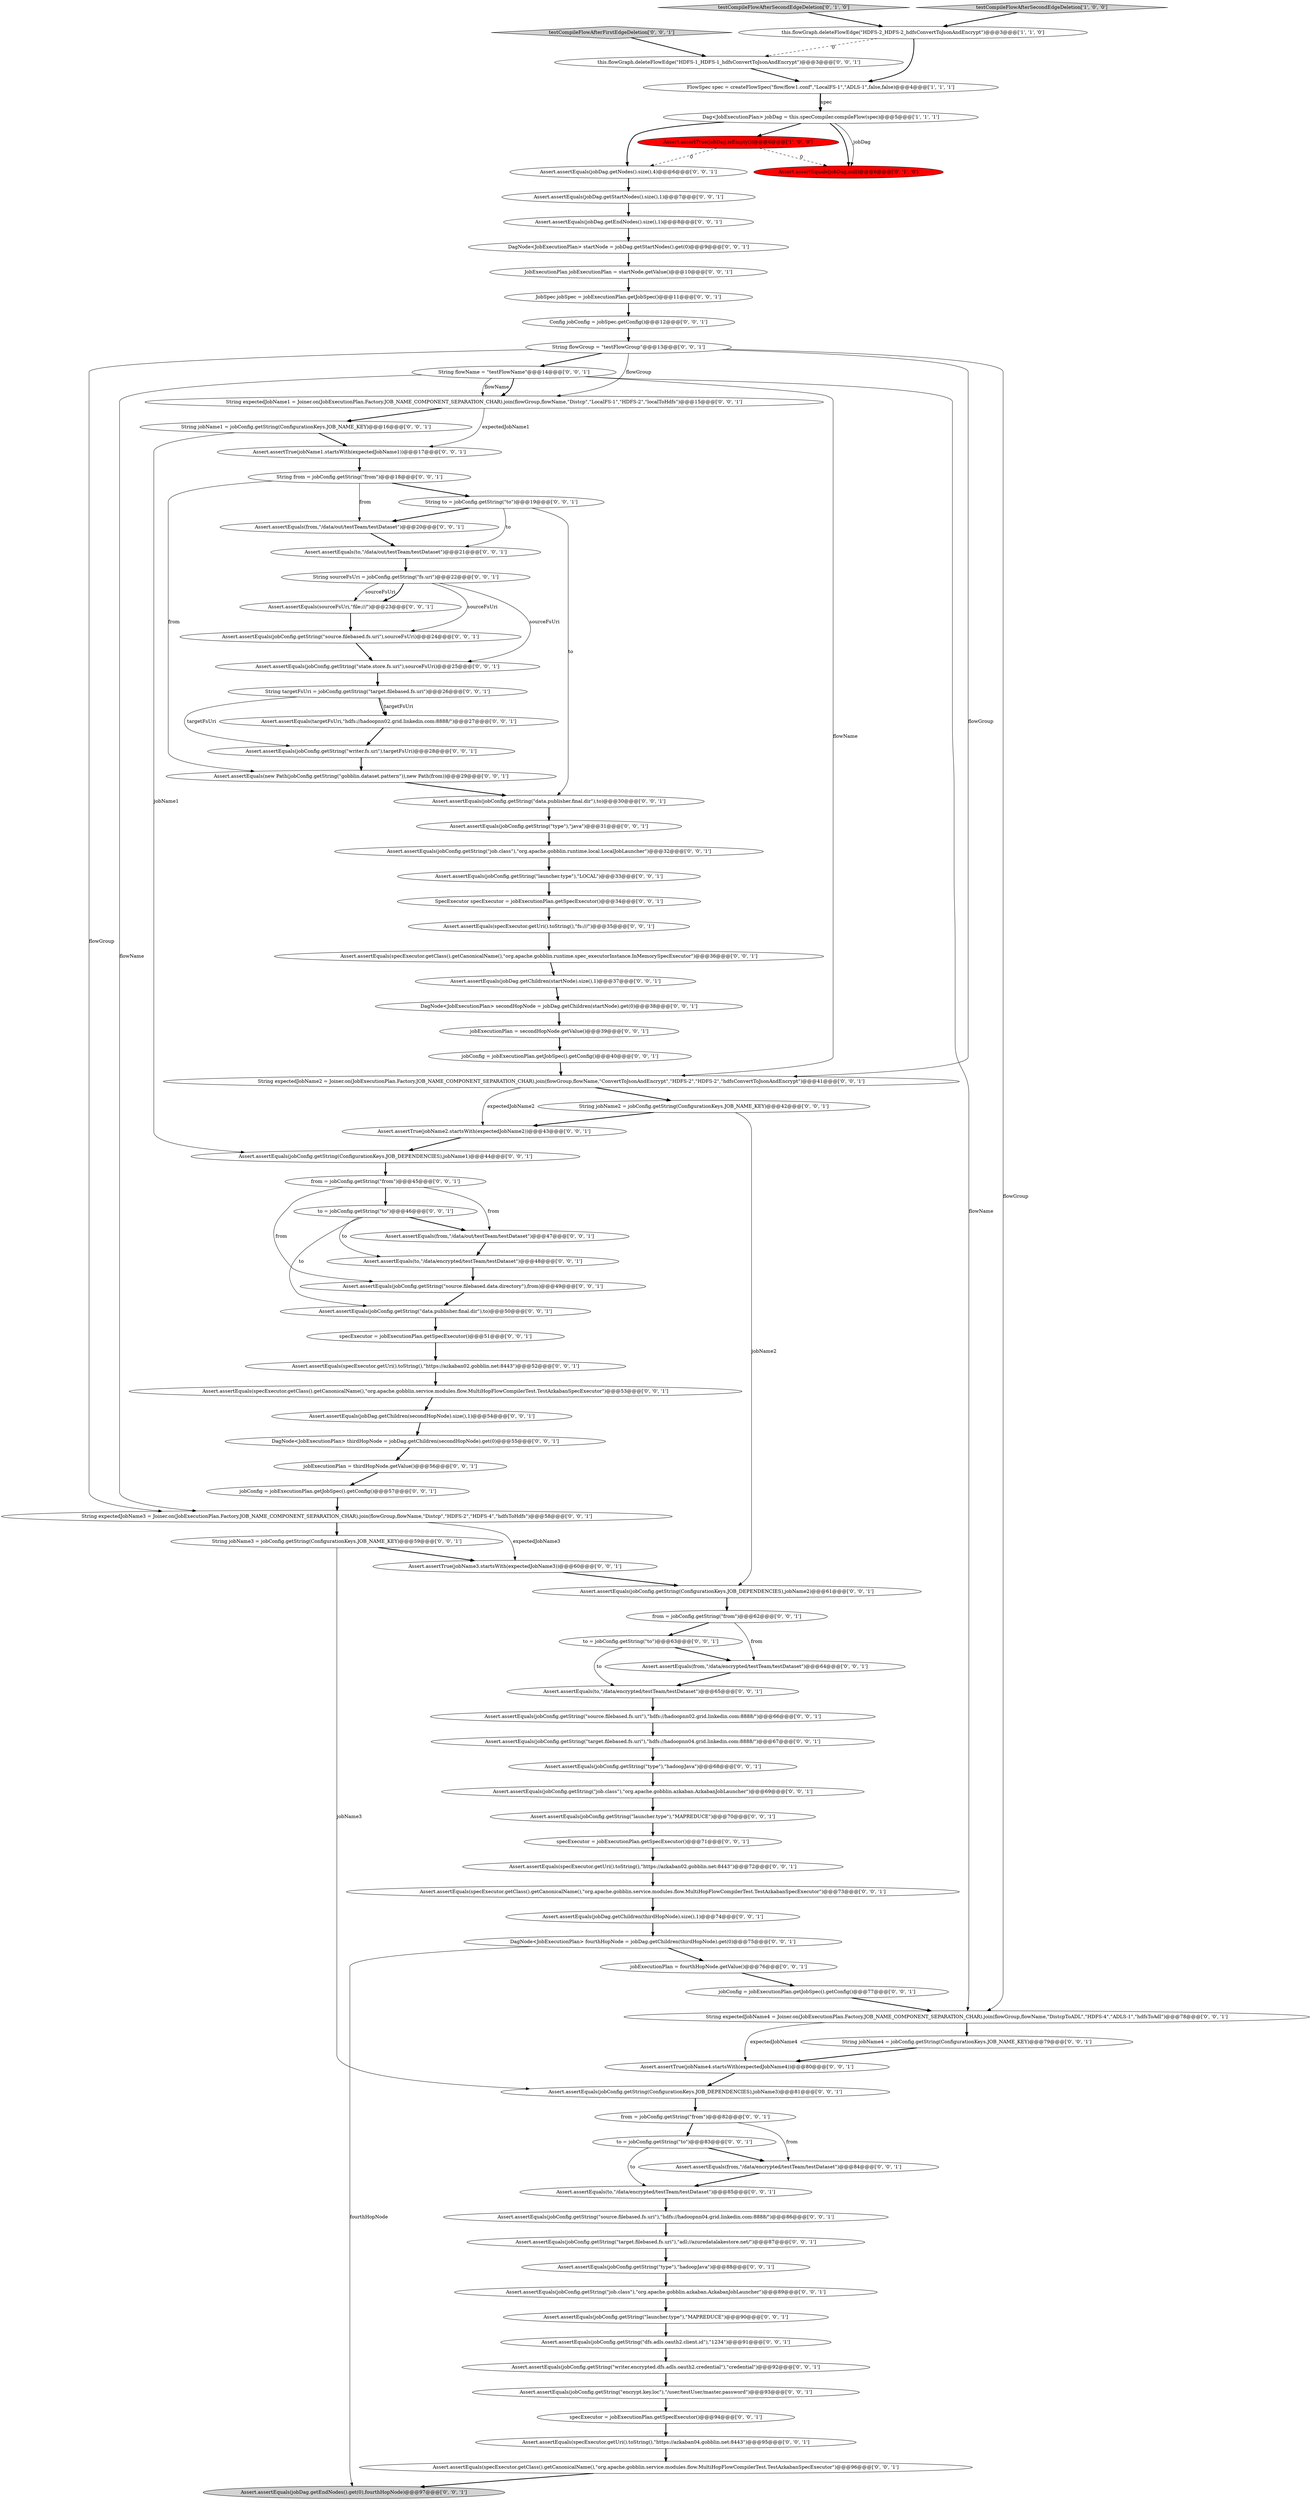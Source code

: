digraph {
21 [style = filled, label = "String flowName = \"testFlowName\"@@@14@@@['0', '0', '1']", fillcolor = white, shape = ellipse image = "AAA0AAABBB3BBB"];
83 [style = filled, label = "Assert.assertTrue(jobName1.startsWith(expectedJobName1))@@@17@@@['0', '0', '1']", fillcolor = white, shape = ellipse image = "AAA0AAABBB3BBB"];
7 [style = filled, label = "Assert.assertEquals(specExecutor.getUri().toString(),\"https://azkaban02.gobblin.net:8443\")@@@72@@@['0', '0', '1']", fillcolor = white, shape = ellipse image = "AAA0AAABBB3BBB"];
12 [style = filled, label = "Assert.assertEquals(jobConfig.getString(\"job.class\"),\"org.apache.gobblin.azkaban.AzkabanJobLauncher\")@@@69@@@['0', '0', '1']", fillcolor = white, shape = ellipse image = "AAA0AAABBB3BBB"];
6 [style = filled, label = "testCompileFlowAfterSecondEdgeDeletion['0', '1', '0']", fillcolor = lightgray, shape = diamond image = "AAA0AAABBB2BBB"];
59 [style = filled, label = "String targetFsUri = jobConfig.getString(\"target.filebased.fs.uri\")@@@26@@@['0', '0', '1']", fillcolor = white, shape = ellipse image = "AAA0AAABBB3BBB"];
73 [style = filled, label = "String jobName3 = jobConfig.getString(ConfigurationKeys.JOB_NAME_KEY)@@@59@@@['0', '0', '1']", fillcolor = white, shape = ellipse image = "AAA0AAABBB3BBB"];
51 [style = filled, label = "testCompileFlowAfterFirstEdgeDeletion['0', '0', '1']", fillcolor = lightgray, shape = diamond image = "AAA0AAABBB3BBB"];
54 [style = filled, label = "Assert.assertEquals(specExecutor.getClass().getCanonicalName(),\"org.apache.gobblin.service.modules.flow.MultiHopFlowCompilerTest.TestAzkabanSpecExecutor\")@@@96@@@['0', '0', '1']", fillcolor = white, shape = ellipse image = "AAA0AAABBB3BBB"];
76 [style = filled, label = "Assert.assertEquals(jobDag.getEndNodes().size(),1)@@@8@@@['0', '0', '1']", fillcolor = white, shape = ellipse image = "AAA0AAABBB3BBB"];
10 [style = filled, label = "jobConfig = jobExecutionPlan.getJobSpec().getConfig()@@@77@@@['0', '0', '1']", fillcolor = white, shape = ellipse image = "AAA0AAABBB3BBB"];
67 [style = filled, label = "specExecutor = jobExecutionPlan.getSpecExecutor()@@@51@@@['0', '0', '1']", fillcolor = white, shape = ellipse image = "AAA0AAABBB3BBB"];
45 [style = filled, label = "Assert.assertEquals(specExecutor.getClass().getCanonicalName(),\"org.apache.gobblin.runtime.spec_executorInstance.InMemorySpecExecutor\")@@@36@@@['0', '0', '1']", fillcolor = white, shape = ellipse image = "AAA0AAABBB3BBB"];
29 [style = filled, label = "String expectedJobName1 = Joiner.on(JobExecutionPlan.Factory.JOB_NAME_COMPONENT_SEPARATION_CHAR).join(flowGroup,flowName,\"Distcp\",\"LocalFS-1\",\"HDFS-2\",\"localToHdfs\")@@@15@@@['0', '0', '1']", fillcolor = white, shape = ellipse image = "AAA0AAABBB3BBB"];
17 [style = filled, label = "Assert.assertEquals(jobConfig.getString(\"source.filebased.fs.uri\"),sourceFsUri)@@@24@@@['0', '0', '1']", fillcolor = white, shape = ellipse image = "AAA0AAABBB3BBB"];
48 [style = filled, label = "jobConfig = jobExecutionPlan.getJobSpec().getConfig()@@@40@@@['0', '0', '1']", fillcolor = white, shape = ellipse image = "AAA0AAABBB3BBB"];
78 [style = filled, label = "DagNode<JobExecutionPlan> fourthHopNode = jobDag.getChildren(thirdHopNode).get(0)@@@75@@@['0', '0', '1']", fillcolor = white, shape = ellipse image = "AAA0AAABBB3BBB"];
11 [style = filled, label = "Assert.assertEquals(jobDag.getChildren(startNode).size(),1)@@@37@@@['0', '0', '1']", fillcolor = white, shape = ellipse image = "AAA0AAABBB3BBB"];
52 [style = filled, label = "Assert.assertTrue(jobName3.startsWith(expectedJobName3))@@@60@@@['0', '0', '1']", fillcolor = white, shape = ellipse image = "AAA0AAABBB3BBB"];
63 [style = filled, label = "Assert.assertEquals(jobConfig.getString(\"writer.encrypted.dfs.adls.oauth2.credential\"),\"credential\")@@@92@@@['0', '0', '1']", fillcolor = white, shape = ellipse image = "AAA0AAABBB3BBB"];
68 [style = filled, label = "Assert.assertEquals(jobConfig.getString(ConfigurationKeys.JOB_DEPENDENCIES),jobName3)@@@81@@@['0', '0', '1']", fillcolor = white, shape = ellipse image = "AAA0AAABBB3BBB"];
92 [style = filled, label = "this.flowGraph.deleteFlowEdge(\"HDFS-1_HDFS-1_hdfsConvertToJsonAndEncrypt\")@@@3@@@['0', '0', '1']", fillcolor = white, shape = ellipse image = "AAA0AAABBB3BBB"];
8 [style = filled, label = "Assert.assertEquals(jobConfig.getString(\"data.publisher.final.dir\"),to)@@@50@@@['0', '0', '1']", fillcolor = white, shape = ellipse image = "AAA0AAABBB3BBB"];
24 [style = filled, label = "String expectedJobName3 = Joiner.on(JobExecutionPlan.Factory.JOB_NAME_COMPONENT_SEPARATION_CHAR).join(flowGroup,flowName,\"Distcp\",\"HDFS-2\",\"HDFS-4\",\"hdfsToHdfs\")@@@58@@@['0', '0', '1']", fillcolor = white, shape = ellipse image = "AAA0AAABBB3BBB"];
89 [style = filled, label = "Assert.assertEquals(specExecutor.getUri().toString(),\"https://azkaban04.gobblin.net:8443\")@@@95@@@['0', '0', '1']", fillcolor = white, shape = ellipse image = "AAA0AAABBB3BBB"];
36 [style = filled, label = "Assert.assertEquals(to,\"/data/encrypted/testTeam/testDataset\")@@@48@@@['0', '0', '1']", fillcolor = white, shape = ellipse image = "AAA0AAABBB3BBB"];
23 [style = filled, label = "Assert.assertEquals(jobConfig.getString(\"dfs.adls.oauth2.client.id\"),\"1234\")@@@91@@@['0', '0', '1']", fillcolor = white, shape = ellipse image = "AAA0AAABBB3BBB"];
61 [style = filled, label = "JobSpec jobSpec = jobExecutionPlan.getJobSpec()@@@11@@@['0', '0', '1']", fillcolor = white, shape = ellipse image = "AAA0AAABBB3BBB"];
47 [style = filled, label = "Assert.assertEquals(sourceFsUri,\"file:///\")@@@23@@@['0', '0', '1']", fillcolor = white, shape = ellipse image = "AAA0AAABBB3BBB"];
56 [style = filled, label = "Assert.assertEquals(jobDag.getNodes().size(),4)@@@6@@@['0', '0', '1']", fillcolor = white, shape = ellipse image = "AAA0AAABBB3BBB"];
57 [style = filled, label = "Assert.assertEquals(jobConfig.getString(\"state.store.fs.uri\"),sourceFsUri)@@@25@@@['0', '0', '1']", fillcolor = white, shape = ellipse image = "AAA0AAABBB3BBB"];
16 [style = filled, label = "Assert.assertEquals(from,\"/data/out/testTeam/testDataset\")@@@20@@@['0', '0', '1']", fillcolor = white, shape = ellipse image = "AAA0AAABBB3BBB"];
86 [style = filled, label = "to = jobConfig.getString(\"to\")@@@63@@@['0', '0', '1']", fillcolor = white, shape = ellipse image = "AAA0AAABBB3BBB"];
87 [style = filled, label = "Assert.assertEquals(jobConfig.getString(\"data.publisher.final.dir\"),to)@@@30@@@['0', '0', '1']", fillcolor = white, shape = ellipse image = "AAA0AAABBB3BBB"];
25 [style = filled, label = "DagNode<JobExecutionPlan> startNode = jobDag.getStartNodes().get(0)@@@9@@@['0', '0', '1']", fillcolor = white, shape = ellipse image = "AAA0AAABBB3BBB"];
28 [style = filled, label = "Assert.assertEquals(jobConfig.getString(\"launcher.type\"),\"MAPREDUCE\")@@@90@@@['0', '0', '1']", fillcolor = white, shape = ellipse image = "AAA0AAABBB3BBB"];
41 [style = filled, label = "String flowGroup = \"testFlowGroup\"@@@13@@@['0', '0', '1']", fillcolor = white, shape = ellipse image = "AAA0AAABBB3BBB"];
0 [style = filled, label = "testCompileFlowAfterSecondEdgeDeletion['1', '0', '0']", fillcolor = lightgray, shape = diamond image = "AAA0AAABBB1BBB"];
40 [style = filled, label = "Assert.assertEquals(to,\"/data/encrypted/testTeam/testDataset\")@@@65@@@['0', '0', '1']", fillcolor = white, shape = ellipse image = "AAA0AAABBB3BBB"];
33 [style = filled, label = "Assert.assertEquals(jobConfig.getString(\"encrypt.key.loc\"),\"/user/testUser/master.password\")@@@93@@@['0', '0', '1']", fillcolor = white, shape = ellipse image = "AAA0AAABBB3BBB"];
39 [style = filled, label = "Assert.assertEquals(specExecutor.getClass().getCanonicalName(),\"org.apache.gobblin.service.modules.flow.MultiHopFlowCompilerTest.TestAzkabanSpecExecutor\")@@@53@@@['0', '0', '1']", fillcolor = white, shape = ellipse image = "AAA0AAABBB3BBB"];
88 [style = filled, label = "to = jobConfig.getString(\"to\")@@@83@@@['0', '0', '1']", fillcolor = white, shape = ellipse image = "AAA0AAABBB3BBB"];
97 [style = filled, label = "Assert.assertEquals(new Path(jobConfig.getString(\"gobblin.dataset.pattern\")),new Path(from))@@@29@@@['0', '0', '1']", fillcolor = white, shape = ellipse image = "AAA0AAABBB3BBB"];
2 [style = filled, label = "this.flowGraph.deleteFlowEdge(\"HDFS-2_HDFS-2_hdfsConvertToJsonAndEncrypt\")@@@3@@@['1', '1', '0']", fillcolor = white, shape = ellipse image = "AAA0AAABBB1BBB"];
71 [style = filled, label = "jobExecutionPlan = fourthHopNode.getValue()@@@76@@@['0', '0', '1']", fillcolor = white, shape = ellipse image = "AAA0AAABBB3BBB"];
49 [style = filled, label = "specExecutor = jobExecutionPlan.getSpecExecutor()@@@71@@@['0', '0', '1']", fillcolor = white, shape = ellipse image = "AAA0AAABBB3BBB"];
32 [style = filled, label = "Assert.assertEquals(to,\"/data/out/testTeam/testDataset\")@@@21@@@['0', '0', '1']", fillcolor = white, shape = ellipse image = "AAA0AAABBB3BBB"];
4 [style = filled, label = "FlowSpec spec = createFlowSpec(\"flow/flow1.conf\",\"LocalFS-1\",\"ADLS-1\",false,false)@@@4@@@['1', '1', '1']", fillcolor = white, shape = ellipse image = "AAA0AAABBB1BBB"];
98 [style = filled, label = "Assert.assertEquals(jobDag.getChildren(secondHopNode).size(),1)@@@54@@@['0', '0', '1']", fillcolor = white, shape = ellipse image = "AAA0AAABBB3BBB"];
94 [style = filled, label = "Assert.assertTrue(jobName4.startsWith(expectedJobName4))@@@80@@@['0', '0', '1']", fillcolor = white, shape = ellipse image = "AAA0AAABBB3BBB"];
3 [style = filled, label = "Dag<JobExecutionPlan> jobDag = this.specCompiler.compileFlow(spec)@@@5@@@['1', '1', '1']", fillcolor = white, shape = ellipse image = "AAA0AAABBB1BBB"];
93 [style = filled, label = "Assert.assertEquals(from,\"/data/encrypted/testTeam/testDataset\")@@@64@@@['0', '0', '1']", fillcolor = white, shape = ellipse image = "AAA0AAABBB3BBB"];
14 [style = filled, label = "Assert.assertEquals(jobConfig.getString(\"type\"),\"hadoopJava\")@@@68@@@['0', '0', '1']", fillcolor = white, shape = ellipse image = "AAA0AAABBB3BBB"];
5 [style = filled, label = "Assert.assertEquals(jobDag,null)@@@6@@@['0', '1', '0']", fillcolor = red, shape = ellipse image = "AAA1AAABBB2BBB"];
46 [style = filled, label = "Assert.assertEquals(from,\"/data/encrypted/testTeam/testDataset\")@@@84@@@['0', '0', '1']", fillcolor = white, shape = ellipse image = "AAA0AAABBB3BBB"];
9 [style = filled, label = "Assert.assertEquals(jobConfig.getString(\"source.filebased.fs.uri\"),\"hdfs://hadoopnn02.grid.linkedin.com:8888/\")@@@66@@@['0', '0', '1']", fillcolor = white, shape = ellipse image = "AAA0AAABBB3BBB"];
77 [style = filled, label = "Config jobConfig = jobSpec.getConfig()@@@12@@@['0', '0', '1']", fillcolor = white, shape = ellipse image = "AAA0AAABBB3BBB"];
58 [style = filled, label = "Assert.assertEquals(jobConfig.getString(\"type\"),\"hadoopJava\")@@@88@@@['0', '0', '1']", fillcolor = white, shape = ellipse image = "AAA0AAABBB3BBB"];
84 [style = filled, label = "specExecutor = jobExecutionPlan.getSpecExecutor()@@@94@@@['0', '0', '1']", fillcolor = white, shape = ellipse image = "AAA0AAABBB3BBB"];
31 [style = filled, label = "String expectedJobName4 = Joiner.on(JobExecutionPlan.Factory.JOB_NAME_COMPONENT_SEPARATION_CHAR).join(flowGroup,flowName,\"DistcpToADL\",\"HDFS-4\",\"ADLS-1\",\"hdfsToAdl\")@@@78@@@['0', '0', '1']", fillcolor = white, shape = ellipse image = "AAA0AAABBB3BBB"];
55 [style = filled, label = "Assert.assertEquals(from,\"/data/out/testTeam/testDataset\")@@@47@@@['0', '0', '1']", fillcolor = white, shape = ellipse image = "AAA0AAABBB3BBB"];
44 [style = filled, label = "SpecExecutor specExecutor = jobExecutionPlan.getSpecExecutor()@@@34@@@['0', '0', '1']", fillcolor = white, shape = ellipse image = "AAA0AAABBB3BBB"];
66 [style = filled, label = "Assert.assertEquals(jobConfig.getString(\"type\"),\"java\")@@@31@@@['0', '0', '1']", fillcolor = white, shape = ellipse image = "AAA0AAABBB3BBB"];
42 [style = filled, label = "Assert.assertEquals(jobConfig.getString(\"launcher.type\"),\"LOCAL\")@@@33@@@['0', '0', '1']", fillcolor = white, shape = ellipse image = "AAA0AAABBB3BBB"];
100 [style = filled, label = "from = jobConfig.getString(\"from\")@@@45@@@['0', '0', '1']", fillcolor = white, shape = ellipse image = "AAA0AAABBB3BBB"];
27 [style = filled, label = "Assert.assertEquals(to,\"/data/encrypted/testTeam/testDataset\")@@@85@@@['0', '0', '1']", fillcolor = white, shape = ellipse image = "AAA0AAABBB3BBB"];
30 [style = filled, label = "Assert.assertEquals(jobConfig.getString(\"source.filebased.fs.uri\"),\"hdfs://hadoopnn04.grid.linkedin.com:8888/\")@@@86@@@['0', '0', '1']", fillcolor = white, shape = ellipse image = "AAA0AAABBB3BBB"];
13 [style = filled, label = "from = jobConfig.getString(\"from\")@@@62@@@['0', '0', '1']", fillcolor = white, shape = ellipse image = "AAA0AAABBB3BBB"];
95 [style = filled, label = "Assert.assertEquals(jobConfig.getString(ConfigurationKeys.JOB_DEPENDENCIES),jobName2)@@@61@@@['0', '0', '1']", fillcolor = white, shape = ellipse image = "AAA0AAABBB3BBB"];
34 [style = filled, label = "Assert.assertEquals(jobConfig.getString(ConfigurationKeys.JOB_DEPENDENCIES),jobName1)@@@44@@@['0', '0', '1']", fillcolor = white, shape = ellipse image = "AAA0AAABBB3BBB"];
82 [style = filled, label = "String expectedJobName2 = Joiner.on(JobExecutionPlan.Factory.JOB_NAME_COMPONENT_SEPARATION_CHAR).join(flowGroup,flowName,\"ConvertToJsonAndEncrypt\",\"HDFS-2\",\"HDFS-2\",\"hdfsConvertToJsonAndEncrypt\")@@@41@@@['0', '0', '1']", fillcolor = white, shape = ellipse image = "AAA0AAABBB3BBB"];
37 [style = filled, label = "Assert.assertEquals(jobDag.getChildren(thirdHopNode).size(),1)@@@74@@@['0', '0', '1']", fillcolor = white, shape = ellipse image = "AAA0AAABBB3BBB"];
20 [style = filled, label = "Assert.assertEquals(jobDag.getEndNodes().get(0),fourthHopNode)@@@97@@@['0', '0', '1']", fillcolor = lightgray, shape = ellipse image = "AAA0AAABBB3BBB"];
18 [style = filled, label = "jobExecutionPlan = secondHopNode.getValue()@@@39@@@['0', '0', '1']", fillcolor = white, shape = ellipse image = "AAA0AAABBB3BBB"];
75 [style = filled, label = "Assert.assertEquals(jobConfig.getString(\"job.class\"),\"org.apache.gobblin.runtime.local.LocalJobLauncher\")@@@32@@@['0', '0', '1']", fillcolor = white, shape = ellipse image = "AAA0AAABBB3BBB"];
53 [style = filled, label = "String jobName4 = jobConfig.getString(ConfigurationKeys.JOB_NAME_KEY)@@@79@@@['0', '0', '1']", fillcolor = white, shape = ellipse image = "AAA0AAABBB3BBB"];
22 [style = filled, label = "String from = jobConfig.getString(\"from\")@@@18@@@['0', '0', '1']", fillcolor = white, shape = ellipse image = "AAA0AAABBB3BBB"];
64 [style = filled, label = "String sourceFsUri = jobConfig.getString(\"fs.uri\")@@@22@@@['0', '0', '1']", fillcolor = white, shape = ellipse image = "AAA0AAABBB3BBB"];
72 [style = filled, label = "Assert.assertEquals(jobConfig.getString(\"source.filebased.data.directory\"),from)@@@49@@@['0', '0', '1']", fillcolor = white, shape = ellipse image = "AAA0AAABBB3BBB"];
38 [style = filled, label = "Assert.assertEquals(targetFsUri,\"hdfs://hadoopnn02.grid.linkedin.com:8888/\")@@@27@@@['0', '0', '1']", fillcolor = white, shape = ellipse image = "AAA0AAABBB3BBB"];
65 [style = filled, label = "DagNode<JobExecutionPlan> thirdHopNode = jobDag.getChildren(secondHopNode).get(0)@@@55@@@['0', '0', '1']", fillcolor = white, shape = ellipse image = "AAA0AAABBB3BBB"];
43 [style = filled, label = "Assert.assertEquals(jobDag.getStartNodes().size(),1)@@@7@@@['0', '0', '1']", fillcolor = white, shape = ellipse image = "AAA0AAABBB3BBB"];
90 [style = filled, label = "jobConfig = jobExecutionPlan.getJobSpec().getConfig()@@@57@@@['0', '0', '1']", fillcolor = white, shape = ellipse image = "AAA0AAABBB3BBB"];
60 [style = filled, label = "to = jobConfig.getString(\"to\")@@@46@@@['0', '0', '1']", fillcolor = white, shape = ellipse image = "AAA0AAABBB3BBB"];
74 [style = filled, label = "Assert.assertEquals(jobConfig.getString(\"launcher.type\"),\"MAPREDUCE\")@@@70@@@['0', '0', '1']", fillcolor = white, shape = ellipse image = "AAA0AAABBB3BBB"];
50 [style = filled, label = "Assert.assertEquals(jobConfig.getString(\"writer.fs.uri\"),targetFsUri)@@@28@@@['0', '0', '1']", fillcolor = white, shape = ellipse image = "AAA0AAABBB3BBB"];
19 [style = filled, label = "Assert.assertEquals(jobConfig.getString(\"job.class\"),\"org.apache.gobblin.azkaban.AzkabanJobLauncher\")@@@89@@@['0', '0', '1']", fillcolor = white, shape = ellipse image = "AAA0AAABBB3BBB"];
15 [style = filled, label = "jobExecutionPlan = thirdHopNode.getValue()@@@56@@@['0', '0', '1']", fillcolor = white, shape = ellipse image = "AAA0AAABBB3BBB"];
79 [style = filled, label = "Assert.assertEquals(specExecutor.getUri().toString(),\"https://azkaban02.gobblin.net:8443\")@@@52@@@['0', '0', '1']", fillcolor = white, shape = ellipse image = "AAA0AAABBB3BBB"];
99 [style = filled, label = "Assert.assertEquals(specExecutor.getClass().getCanonicalName(),\"org.apache.gobblin.service.modules.flow.MultiHopFlowCompilerTest.TestAzkabanSpecExecutor\")@@@73@@@['0', '0', '1']", fillcolor = white, shape = ellipse image = "AAA0AAABBB3BBB"];
91 [style = filled, label = "Assert.assertEquals(jobConfig.getString(\"target.filebased.fs.uri\"),\"adl://azuredatalakestore.net/\")@@@87@@@['0', '0', '1']", fillcolor = white, shape = ellipse image = "AAA0AAABBB3BBB"];
35 [style = filled, label = "String jobName1 = jobConfig.getString(ConfigurationKeys.JOB_NAME_KEY)@@@16@@@['0', '0', '1']", fillcolor = white, shape = ellipse image = "AAA0AAABBB3BBB"];
69 [style = filled, label = "JobExecutionPlan jobExecutionPlan = startNode.getValue()@@@10@@@['0', '0', '1']", fillcolor = white, shape = ellipse image = "AAA0AAABBB3BBB"];
1 [style = filled, label = "Assert.assertTrue(jobDag.isEmpty())@@@6@@@['1', '0', '0']", fillcolor = red, shape = ellipse image = "AAA1AAABBB1BBB"];
85 [style = filled, label = "from = jobConfig.getString(\"from\")@@@82@@@['0', '0', '1']", fillcolor = white, shape = ellipse image = "AAA0AAABBB3BBB"];
26 [style = filled, label = "Assert.assertEquals(specExecutor.getUri().toString(),\"fs:///\")@@@35@@@['0', '0', '1']", fillcolor = white, shape = ellipse image = "AAA0AAABBB3BBB"];
81 [style = filled, label = "DagNode<JobExecutionPlan> secondHopNode = jobDag.getChildren(startNode).get(0)@@@38@@@['0', '0', '1']", fillcolor = white, shape = ellipse image = "AAA0AAABBB3BBB"];
62 [style = filled, label = "String jobName2 = jobConfig.getString(ConfigurationKeys.JOB_NAME_KEY)@@@42@@@['0', '0', '1']", fillcolor = white, shape = ellipse image = "AAA0AAABBB3BBB"];
80 [style = filled, label = "Assert.assertEquals(jobConfig.getString(\"target.filebased.fs.uri\"),\"hdfs://hadoopnn04.grid.linkedin.com:8888/\")@@@67@@@['0', '0', '1']", fillcolor = white, shape = ellipse image = "AAA0AAABBB3BBB"];
96 [style = filled, label = "String to = jobConfig.getString(\"to\")@@@19@@@['0', '0', '1']", fillcolor = white, shape = ellipse image = "AAA0AAABBB3BBB"];
70 [style = filled, label = "Assert.assertTrue(jobName2.startsWith(expectedJobName2))@@@43@@@['0', '0', '1']", fillcolor = white, shape = ellipse image = "AAA0AAABBB3BBB"];
41->31 [style = solid, label="flowGroup"];
41->82 [style = solid, label="flowGroup"];
100->55 [style = solid, label="from"];
55->36 [style = bold, label=""];
85->46 [style = solid, label="from"];
100->72 [style = solid, label="from"];
21->29 [style = solid, label="flowName"];
79->39 [style = bold, label=""];
95->13 [style = bold, label=""];
24->73 [style = bold, label=""];
98->65 [style = bold, label=""];
93->40 [style = bold, label=""];
29->83 [style = solid, label="expectedJobName1"];
57->59 [style = bold, label=""];
94->68 [style = bold, label=""];
84->89 [style = bold, label=""];
75->42 [style = bold, label=""];
38->50 [style = bold, label=""];
88->27 [style = solid, label="to"];
15->90 [style = bold, label=""];
3->5 [style = bold, label=""];
42->44 [style = bold, label=""];
9->80 [style = bold, label=""];
21->82 [style = solid, label="flowName"];
78->71 [style = bold, label=""];
58->19 [style = bold, label=""];
13->86 [style = bold, label=""];
19->28 [style = bold, label=""];
22->97 [style = solid, label="from"];
39->98 [style = bold, label=""];
22->16 [style = solid, label="from"];
56->43 [style = bold, label=""];
30->91 [style = bold, label=""];
4->3 [style = bold, label=""];
96->32 [style = solid, label="to"];
10->31 [style = bold, label=""];
96->16 [style = bold, label=""];
59->50 [style = solid, label="targetFsUri"];
41->21 [style = bold, label=""];
72->8 [style = bold, label=""];
27->30 [style = bold, label=""];
76->25 [style = bold, label=""];
1->56 [style = dashed, label="0"];
16->32 [style = bold, label=""];
91->58 [style = bold, label=""];
33->84 [style = bold, label=""];
24->52 [style = solid, label="expectedJobName3"];
2->4 [style = bold, label=""];
64->57 [style = solid, label="sourceFsUri"];
45->11 [style = bold, label=""];
88->46 [style = bold, label=""];
6->2 [style = bold, label=""];
51->92 [style = bold, label=""];
60->55 [style = bold, label=""];
83->22 [style = bold, label=""];
21->29 [style = bold, label=""];
53->94 [style = bold, label=""];
82->62 [style = bold, label=""];
85->88 [style = bold, label=""];
8->67 [style = bold, label=""];
90->24 [style = bold, label=""];
13->93 [style = solid, label="from"];
31->53 [style = bold, label=""];
74->49 [style = bold, label=""];
50->97 [style = bold, label=""];
48->82 [style = bold, label=""];
71->10 [style = bold, label=""];
29->35 [style = bold, label=""];
32->64 [style = bold, label=""];
65->15 [style = bold, label=""];
73->52 [style = bold, label=""];
35->83 [style = bold, label=""];
41->29 [style = solid, label="flowGroup"];
3->5 [style = solid, label="jobDag"];
1->5 [style = dashed, label="0"];
31->94 [style = solid, label="expectedJobName4"];
3->1 [style = bold, label=""];
7->99 [style = bold, label=""];
70->34 [style = bold, label=""];
64->47 [style = solid, label="sourceFsUri"];
40->9 [style = bold, label=""];
43->76 [style = bold, label=""];
36->72 [style = bold, label=""];
52->95 [style = bold, label=""];
99->37 [style = bold, label=""];
68->85 [style = bold, label=""];
66->75 [style = bold, label=""];
18->48 [style = bold, label=""];
89->54 [style = bold, label=""];
28->23 [style = bold, label=""];
23->63 [style = bold, label=""];
49->7 [style = bold, label=""];
21->31 [style = solid, label="flowName"];
34->100 [style = bold, label=""];
81->18 [style = bold, label=""];
67->79 [style = bold, label=""];
86->40 [style = solid, label="to"];
78->20 [style = solid, label="fourthHopNode"];
62->70 [style = bold, label=""];
21->24 [style = solid, label="flowName"];
22->96 [style = bold, label=""];
80->14 [style = bold, label=""];
63->33 [style = bold, label=""];
64->17 [style = solid, label="sourceFsUri"];
97->87 [style = bold, label=""];
77->41 [style = bold, label=""];
73->68 [style = solid, label="jobName3"];
0->2 [style = bold, label=""];
62->95 [style = solid, label="jobName2"];
59->38 [style = bold, label=""];
37->78 [style = bold, label=""];
54->20 [style = bold, label=""];
59->38 [style = solid, label="targetFsUri"];
12->74 [style = bold, label=""];
69->61 [style = bold, label=""];
17->57 [style = bold, label=""];
41->24 [style = solid, label="flowGroup"];
82->70 [style = solid, label="expectedJobName2"];
61->77 [style = bold, label=""];
96->87 [style = solid, label="to"];
86->93 [style = bold, label=""];
25->69 [style = bold, label=""];
44->26 [style = bold, label=""];
64->47 [style = bold, label=""];
92->4 [style = bold, label=""];
87->66 [style = bold, label=""];
14->12 [style = bold, label=""];
46->27 [style = bold, label=""];
4->3 [style = solid, label="spec"];
35->34 [style = solid, label="jobName1"];
60->8 [style = solid, label="to"];
26->45 [style = bold, label=""];
11->81 [style = bold, label=""];
47->17 [style = bold, label=""];
100->60 [style = bold, label=""];
60->36 [style = solid, label="to"];
3->56 [style = bold, label=""];
2->92 [style = dashed, label="0"];
}
